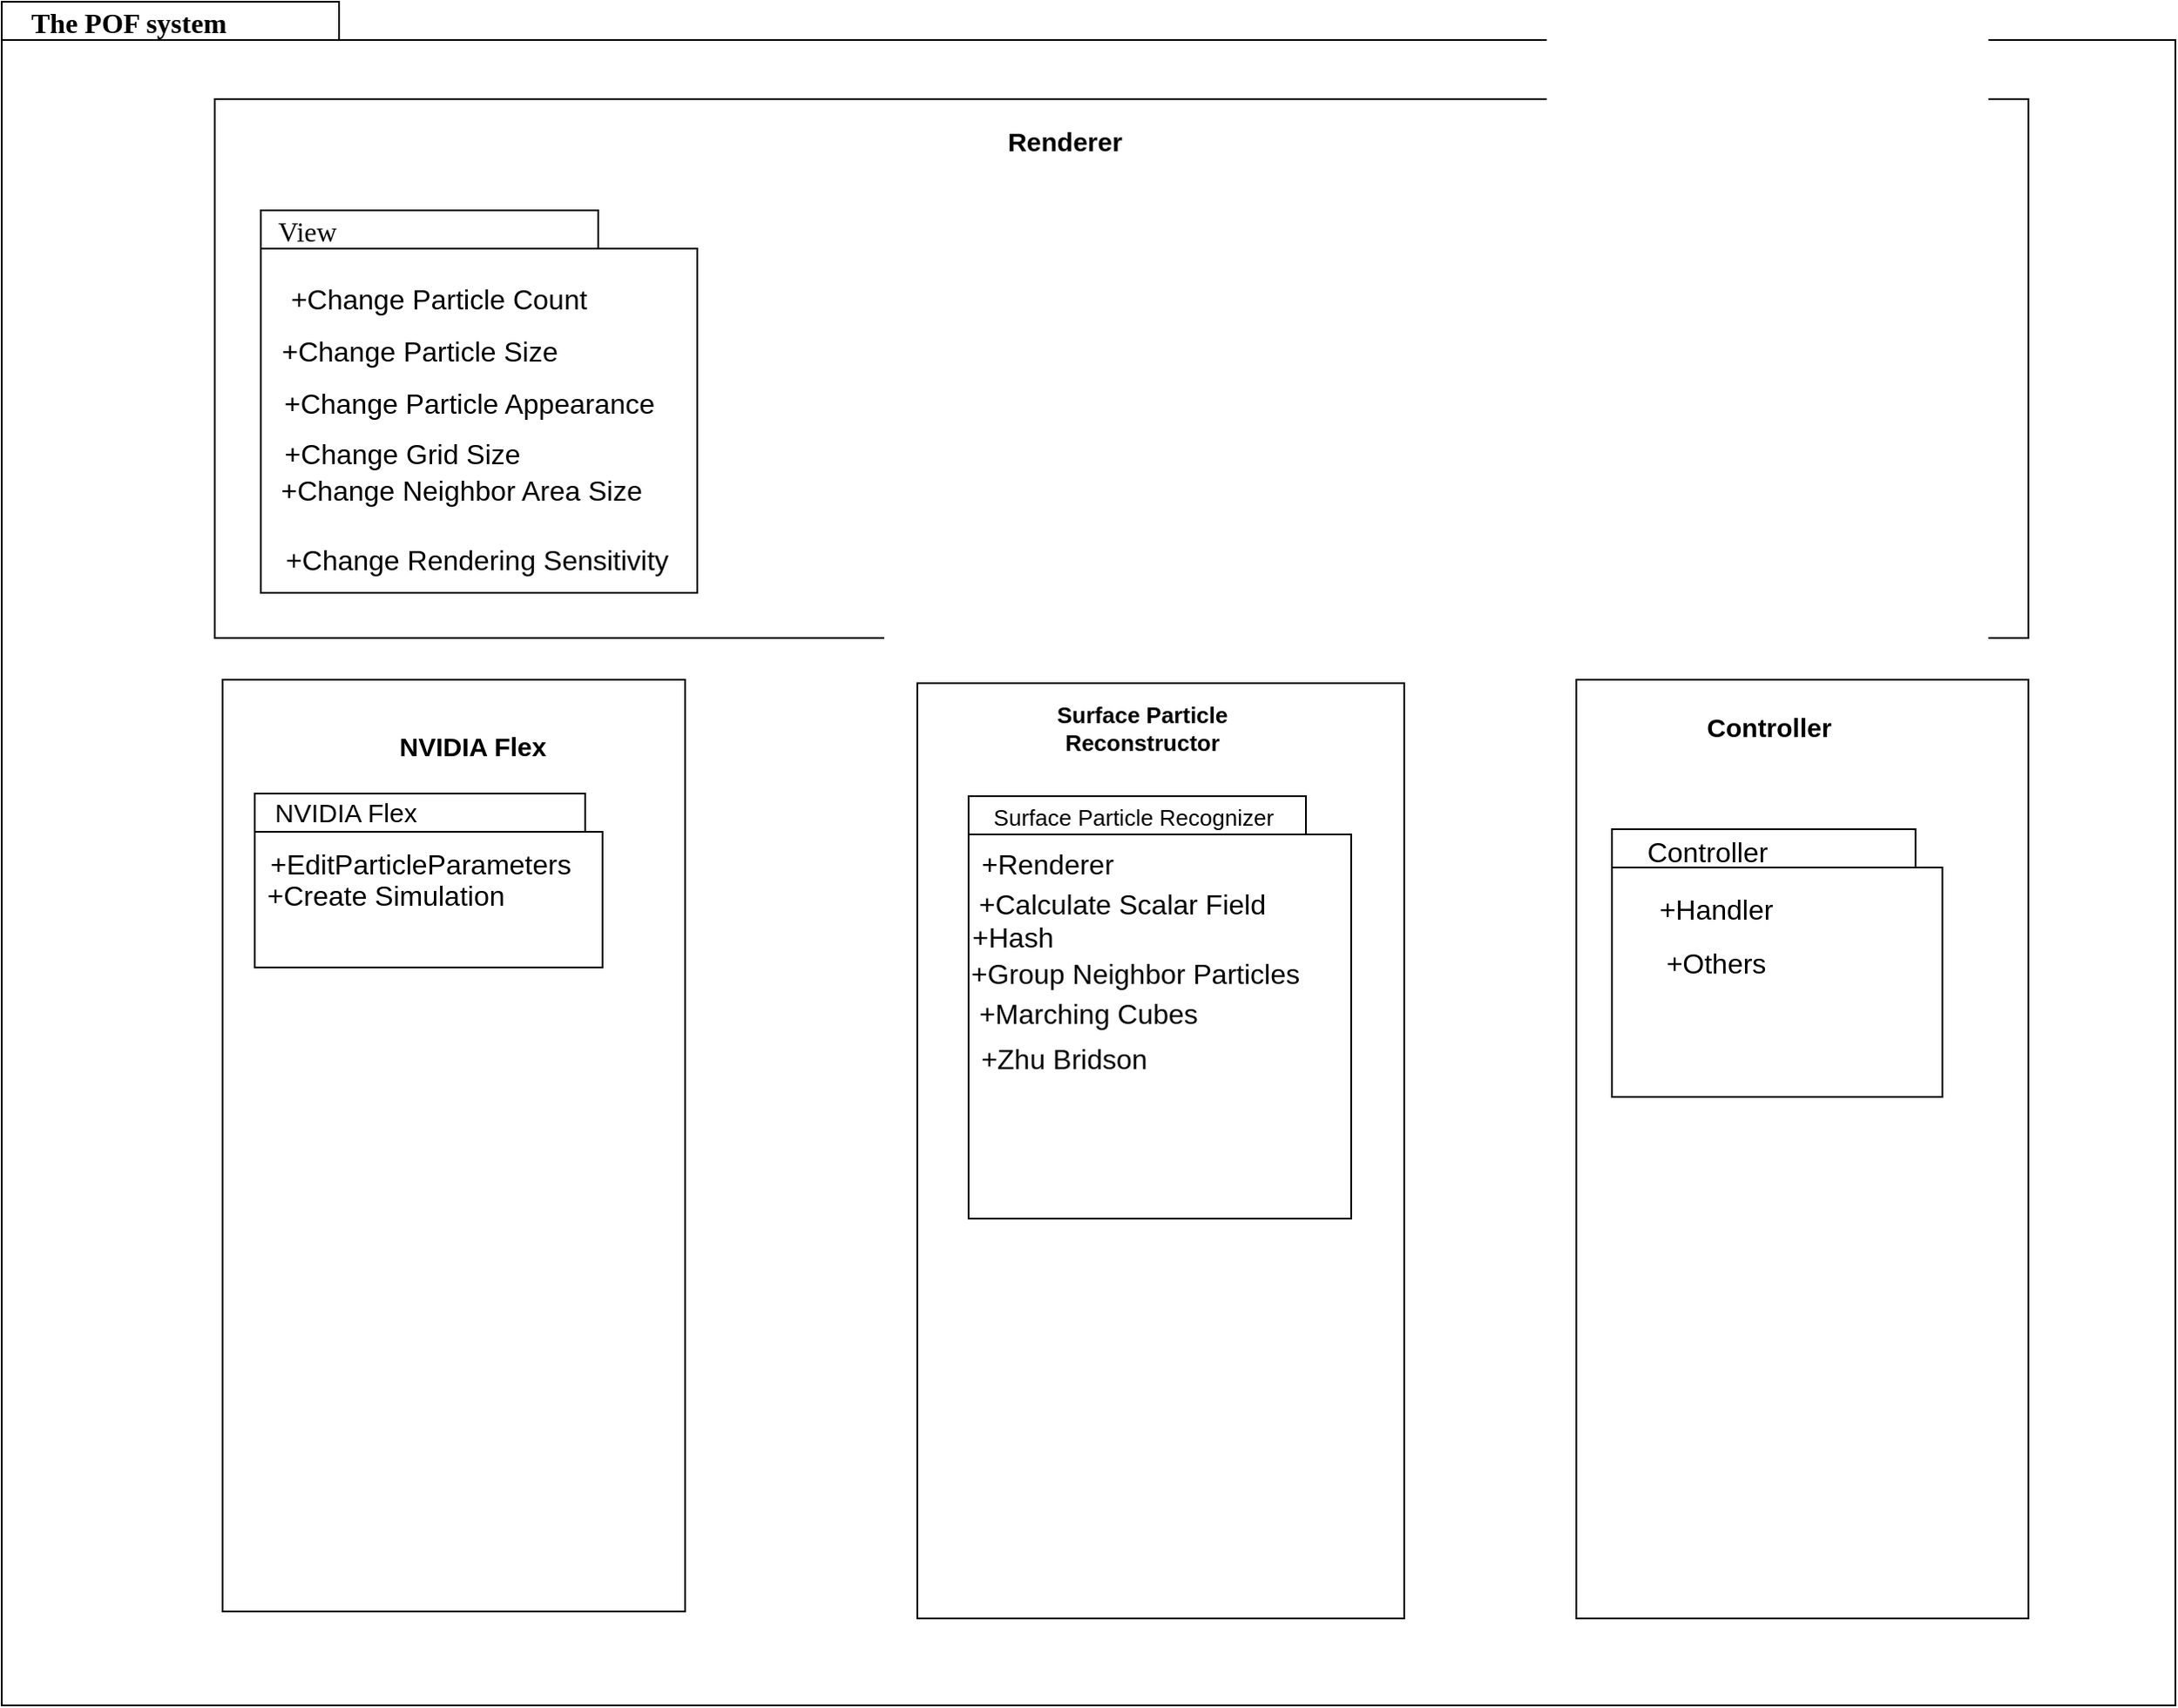 <mxfile version="12.3.8" type="device" pages="1"><diagram name="Page-1" id="b5b7bab2-c9e2-2cf4-8b2a-24fd1a2a6d21"><mxGraphModel dx="2834" dy="1019" grid="1" gridSize="10" guides="1" tooltips="1" connect="1" arrows="1" fold="1" page="1" pageScale="1" pageWidth="827" pageHeight="1169" background="#ffffff" math="0" shadow="0"><root><mxCell id="0"/><mxCell id="1" parent="0"/><mxCell id="6e0c8c40b5770093-72" value="" style="shape=folder;fontStyle=1;spacingTop=10;tabWidth=194;tabHeight=22;tabPosition=left;html=1;rounded=0;shadow=0;comic=0;labelBackgroundColor=none;strokeWidth=1;fillColor=none;fontFamily=Verdana;fontSize=10;align=center;" parent="1" vertex="1"><mxGeometry x="-690" y="280" width="1250" height="980" as="geometry"/></mxCell><mxCell id="6e0c8c40b5770093-73" value="&lt;b style=&quot;font-size: 16px;&quot;&gt;&lt;font style=&quot;font-size: 16px;&quot;&gt;The POF system&lt;/font&gt;&lt;/b&gt;" style="text;html=1;align=left;verticalAlign=top;spacingTop=-4;fontSize=16;fontFamily=Verdana" parent="1" vertex="1"><mxGeometry x="-675" y="280" width="130" height="20" as="geometry"/></mxCell><mxCell id="aii3zlY63jjv9khDvIEK-2" value="" style="rounded=0;whiteSpace=wrap;html=1;" vertex="1" parent="1"><mxGeometry x="-563" y="670" width="266" height="536" as="geometry"/></mxCell><mxCell id="aii3zlY63jjv9khDvIEK-4" value="NVIDIA Flex" style="text;html=1;strokeColor=none;fillColor=none;align=center;verticalAlign=middle;whiteSpace=wrap;rounded=0;strokeWidth=1;fontSize=15;fontStyle=1" vertex="1" parent="1"><mxGeometry x="-474.5" y="698" width="110" height="20" as="geometry"/></mxCell><mxCell id="aii3zlY63jjv9khDvIEK-5" value="" style="rounded=0;whiteSpace=wrap;html=1;" vertex="1" parent="1"><mxGeometry x="-567.5" y="336" width="1043" height="310" as="geometry"/></mxCell><mxCell id="aii3zlY63jjv9khDvIEK-6" value="Renderer" style="text;html=1;strokeColor=none;fillColor=none;align=center;verticalAlign=middle;whiteSpace=wrap;rounded=0;fontSize=15;fontStyle=1" vertex="1" parent="1"><mxGeometry x="-164.5" y="350" width="171" height="20" as="geometry"/></mxCell><mxCell id="aii3zlY63jjv9khDvIEK-8" value="" style="rounded=0;whiteSpace=wrap;html=1;" vertex="1" parent="1"><mxGeometry x="215.5" y="670" width="260" height="540" as="geometry"/></mxCell><mxCell id="aii3zlY63jjv9khDvIEK-9" value="" style="rounded=0;whiteSpace=wrap;html=1;" vertex="1" parent="1"><mxGeometry x="-163.5" y="672" width="280" height="538" as="geometry"/></mxCell><mxCell id="aii3zlY63jjv9khDvIEK-10" value="Controller" style="text;html=1;strokeColor=none;fillColor=none;align=center;verticalAlign=middle;whiteSpace=wrap;rounded=0;fontSize=15;fontStyle=1" vertex="1" parent="1"><mxGeometry x="240.5" y="687" width="171" height="20" as="geometry"/></mxCell><mxCell id="aii3zlY63jjv9khDvIEK-11" value="Surface Particle &lt;br&gt;Reconstructor" style="text;html=1;strokeColor=none;fillColor=none;align=center;verticalAlign=middle;whiteSpace=wrap;rounded=0;fontSize=13;fontStyle=1" vertex="1" parent="1"><mxGeometry x="-140.5" y="681.5" width="212" height="33" as="geometry"/></mxCell><mxCell id="aii3zlY63jjv9khDvIEK-76" value="" style="shape=folder;fontStyle=1;spacingTop=10;tabWidth=194;tabHeight=22;tabPosition=left;html=1;rounded=0;shadow=0;comic=0;labelBackgroundColor=none;strokeWidth=1;fillColor=none;fontFamily=Verdana;fontSize=10;align=center;" vertex="1" parent="1"><mxGeometry x="-544.5" y="735.5" width="200" height="100" as="geometry"/></mxCell><mxCell id="aii3zlY63jjv9khDvIEK-77" value="NVIDIA Flex" style="text;html=1;strokeColor=none;fillColor=none;align=center;verticalAlign=middle;whiteSpace=wrap;rounded=0;strokeWidth=1;fontSize=15;fontStyle=0" vertex="1" parent="1"><mxGeometry x="-544.5" y="735.5" width="104" height="20" as="geometry"/></mxCell><mxCell id="aii3zlY63jjv9khDvIEK-78" value="+EditParticleParameters&lt;br&gt;" style="text;html=1;strokeColor=none;fillColor=none;align=center;verticalAlign=middle;whiteSpace=wrap;rounded=0;fontSize=16;" vertex="1" parent="1"><mxGeometry x="-544.5" y="765.5" width="190" height="21" as="geometry"/></mxCell><mxCell id="aii3zlY63jjv9khDvIEK-79" value="" style="shape=folder;fontStyle=1;spacingTop=10;tabWidth=194;tabHeight=22;tabPosition=left;html=1;rounded=0;shadow=0;comic=0;labelBackgroundColor=none;strokeWidth=1;fillColor=none;fontFamily=Verdana;fontSize=10;align=center;" vertex="1" parent="1"><mxGeometry x="-134" y="737" width="220" height="243" as="geometry"/></mxCell><mxCell id="aii3zlY63jjv9khDvIEK-80" value="&lt;font style=&quot;font-size: 13px&quot;&gt;Surface Particle&amp;nbsp;Recognizer&lt;/font&gt;" style="text;html=1;strokeColor=none;fillColor=none;align=center;verticalAlign=middle;whiteSpace=wrap;rounded=0;strokeWidth=1;fontSize=15;fontStyle=0" vertex="1" parent="1"><mxGeometry x="-134.5" y="729.5" width="190" height="36" as="geometry"/></mxCell><mxCell id="aii3zlY63jjv9khDvIEK-81" value="+Renderer" style="text;html=1;strokeColor=none;fillColor=none;align=center;verticalAlign=middle;whiteSpace=wrap;rounded=0;fontSize=16;" vertex="1" parent="1"><mxGeometry x="-164.5" y="763" width="151" height="26" as="geometry"/></mxCell><mxCell id="aii3zlY63jjv9khDvIEK-85" value="+Create Simulation" style="text;html=1;strokeColor=none;fillColor=none;align=center;verticalAlign=middle;whiteSpace=wrap;rounded=0;fontSize=16;" vertex="1" parent="1"><mxGeometry x="-544.5" y="783.5" width="150" height="21" as="geometry"/></mxCell><mxCell id="aii3zlY63jjv9khDvIEK-86" value="+Calculate Scalar Field" style="text;html=1;strokeColor=none;fillColor=none;align=center;verticalAlign=middle;whiteSpace=wrap;rounded=0;fontSize=16;" vertex="1" parent="1"><mxGeometry x="-131" y="785.5" width="171" height="26" as="geometry"/></mxCell><mxCell id="aii3zlY63jjv9khDvIEK-87" value="Controller" style="text;html=1;strokeColor=none;fillColor=none;align=center;verticalAlign=middle;whiteSpace=wrap;rounded=0;fontSize=16;" vertex="1" parent="1"><mxGeometry x="215.5" y="755.5" width="150" height="26" as="geometry"/></mxCell><mxCell id="aii3zlY63jjv9khDvIEK-88" value="+Hash" style="text;html=1;strokeColor=none;fillColor=none;align=center;verticalAlign=middle;whiteSpace=wrap;rounded=0;fontSize=16;" vertex="1" parent="1"><mxGeometry x="-194.5" y="804.5" width="171" height="26" as="geometry"/></mxCell><mxCell id="aii3zlY63jjv9khDvIEK-89" value="+Group Neighbor Particles" style="text;html=1;strokeColor=none;fillColor=none;align=center;verticalAlign=middle;whiteSpace=wrap;rounded=0;fontSize=16;" vertex="1" parent="1"><mxGeometry x="-134" y="826" width="192" height="26" as="geometry"/></mxCell><mxCell id="aii3zlY63jjv9khDvIEK-90" value="+Marching Cubes" style="text;html=1;strokeColor=none;fillColor=none;align=center;verticalAlign=middle;whiteSpace=wrap;rounded=0;fontSize=16;" vertex="1" parent="1"><mxGeometry x="-170" y="848.5" width="210" height="26" as="geometry"/></mxCell><mxCell id="aii3zlY63jjv9khDvIEK-91" value="" style="shape=folder;fontStyle=1;spacingTop=10;tabWidth=194;tabHeight=22;tabPosition=left;html=1;rounded=0;shadow=0;comic=0;labelBackgroundColor=none;strokeWidth=1;fillColor=none;fontFamily=Verdana;fontSize=10;align=center;" vertex="1" parent="1"><mxGeometry x="236" y="756" width="190" height="154" as="geometry"/></mxCell><mxCell id="aii3zlY63jjv9khDvIEK-92" value="+Handler" style="text;html=1;strokeColor=none;fillColor=none;align=center;verticalAlign=middle;whiteSpace=wrap;rounded=0;fontSize=16;" vertex="1" parent="1"><mxGeometry x="245.5" y="789" width="100" height="26" as="geometry"/></mxCell><mxCell id="aii3zlY63jjv9khDvIEK-93" value="+Others" style="text;html=1;strokeColor=none;fillColor=none;align=center;verticalAlign=middle;whiteSpace=wrap;rounded=0;fontSize=16;" vertex="1" parent="1"><mxGeometry x="245.5" y="820" width="100" height="26" as="geometry"/></mxCell><mxCell id="aii3zlY63jjv9khDvIEK-94" value="" style="shape=folder;fontStyle=1;spacingTop=10;tabWidth=194;tabHeight=22;tabPosition=left;html=1;rounded=0;shadow=0;comic=0;labelBackgroundColor=none;strokeWidth=1;fillColor=none;fontFamily=Verdana;fontSize=10;align=center;" vertex="1" parent="1"><mxGeometry x="-541" y="400" width="251" height="220" as="geometry"/></mxCell><mxCell id="aii3zlY63jjv9khDvIEK-95" value="&lt;span style=&quot;font-size: 16px&quot;&gt;&lt;font style=&quot;font-size: 16px&quot;&gt;View&lt;/font&gt;&lt;/span&gt;" style="text;html=1;align=left;verticalAlign=top;spacingTop=-4;fontSize=16;fontFamily=Verdana;fontStyle=0" vertex="1" parent="1"><mxGeometry x="-533.5" y="400" width="130" height="20" as="geometry"/></mxCell><mxCell id="aii3zlY63jjv9khDvIEK-96" value="+Change Particle Count" style="text;html=1;strokeColor=none;fillColor=none;align=center;verticalAlign=middle;whiteSpace=wrap;rounded=0;fontSize=16;" vertex="1" parent="1"><mxGeometry x="-533.5" y="440" width="189" height="21" as="geometry"/></mxCell><mxCell id="aii3zlY63jjv9khDvIEK-97" value="+Change Particle Size" style="text;html=1;strokeColor=none;fillColor=none;align=center;verticalAlign=middle;whiteSpace=wrap;rounded=0;fontSize=16;" vertex="1" parent="1"><mxGeometry x="-544.5" y="470" width="189" height="21" as="geometry"/></mxCell><mxCell id="aii3zlY63jjv9khDvIEK-98" value="+Change Particle Appearance" style="text;html=1;strokeColor=none;fillColor=none;align=center;verticalAlign=middle;whiteSpace=wrap;rounded=0;fontSize=16;" vertex="1" parent="1"><mxGeometry x="-543" y="500" width="244" height="21" as="geometry"/></mxCell><mxCell id="aii3zlY63jjv9khDvIEK-99" value="+Change Grid Size" style="text;html=1;strokeColor=none;fillColor=none;align=center;verticalAlign=middle;whiteSpace=wrap;rounded=0;fontSize=16;" vertex="1" parent="1"><mxGeometry x="-545" y="529" width="171" height="21" as="geometry"/></mxCell><mxCell id="aii3zlY63jjv9khDvIEK-100" value="+Change Neighbor Area Size" style="text;html=1;strokeColor=none;fillColor=none;align=center;verticalAlign=middle;whiteSpace=wrap;rounded=0;fontSize=16;" vertex="1" parent="1"><mxGeometry x="-533.5" y="550" width="215" height="21" as="geometry"/></mxCell><mxCell id="aii3zlY63jjv9khDvIEK-101" value="+Change Rendering Sensitivity" style="text;html=1;strokeColor=none;fillColor=none;align=center;verticalAlign=middle;whiteSpace=wrap;rounded=0;fontSize=16;" vertex="1" parent="1"><mxGeometry x="-541" y="590" width="249" height="21" as="geometry"/></mxCell><mxCell id="aii3zlY63jjv9khDvIEK-103" value="+Zhu Bridson" style="text;html=1;strokeColor=none;fillColor=none;align=center;verticalAlign=middle;whiteSpace=wrap;rounded=0;fontSize=16;" vertex="1" parent="1"><mxGeometry x="-184" y="874.5" width="210" height="26" as="geometry"/></mxCell></root></mxGraphModel></diagram></mxfile>